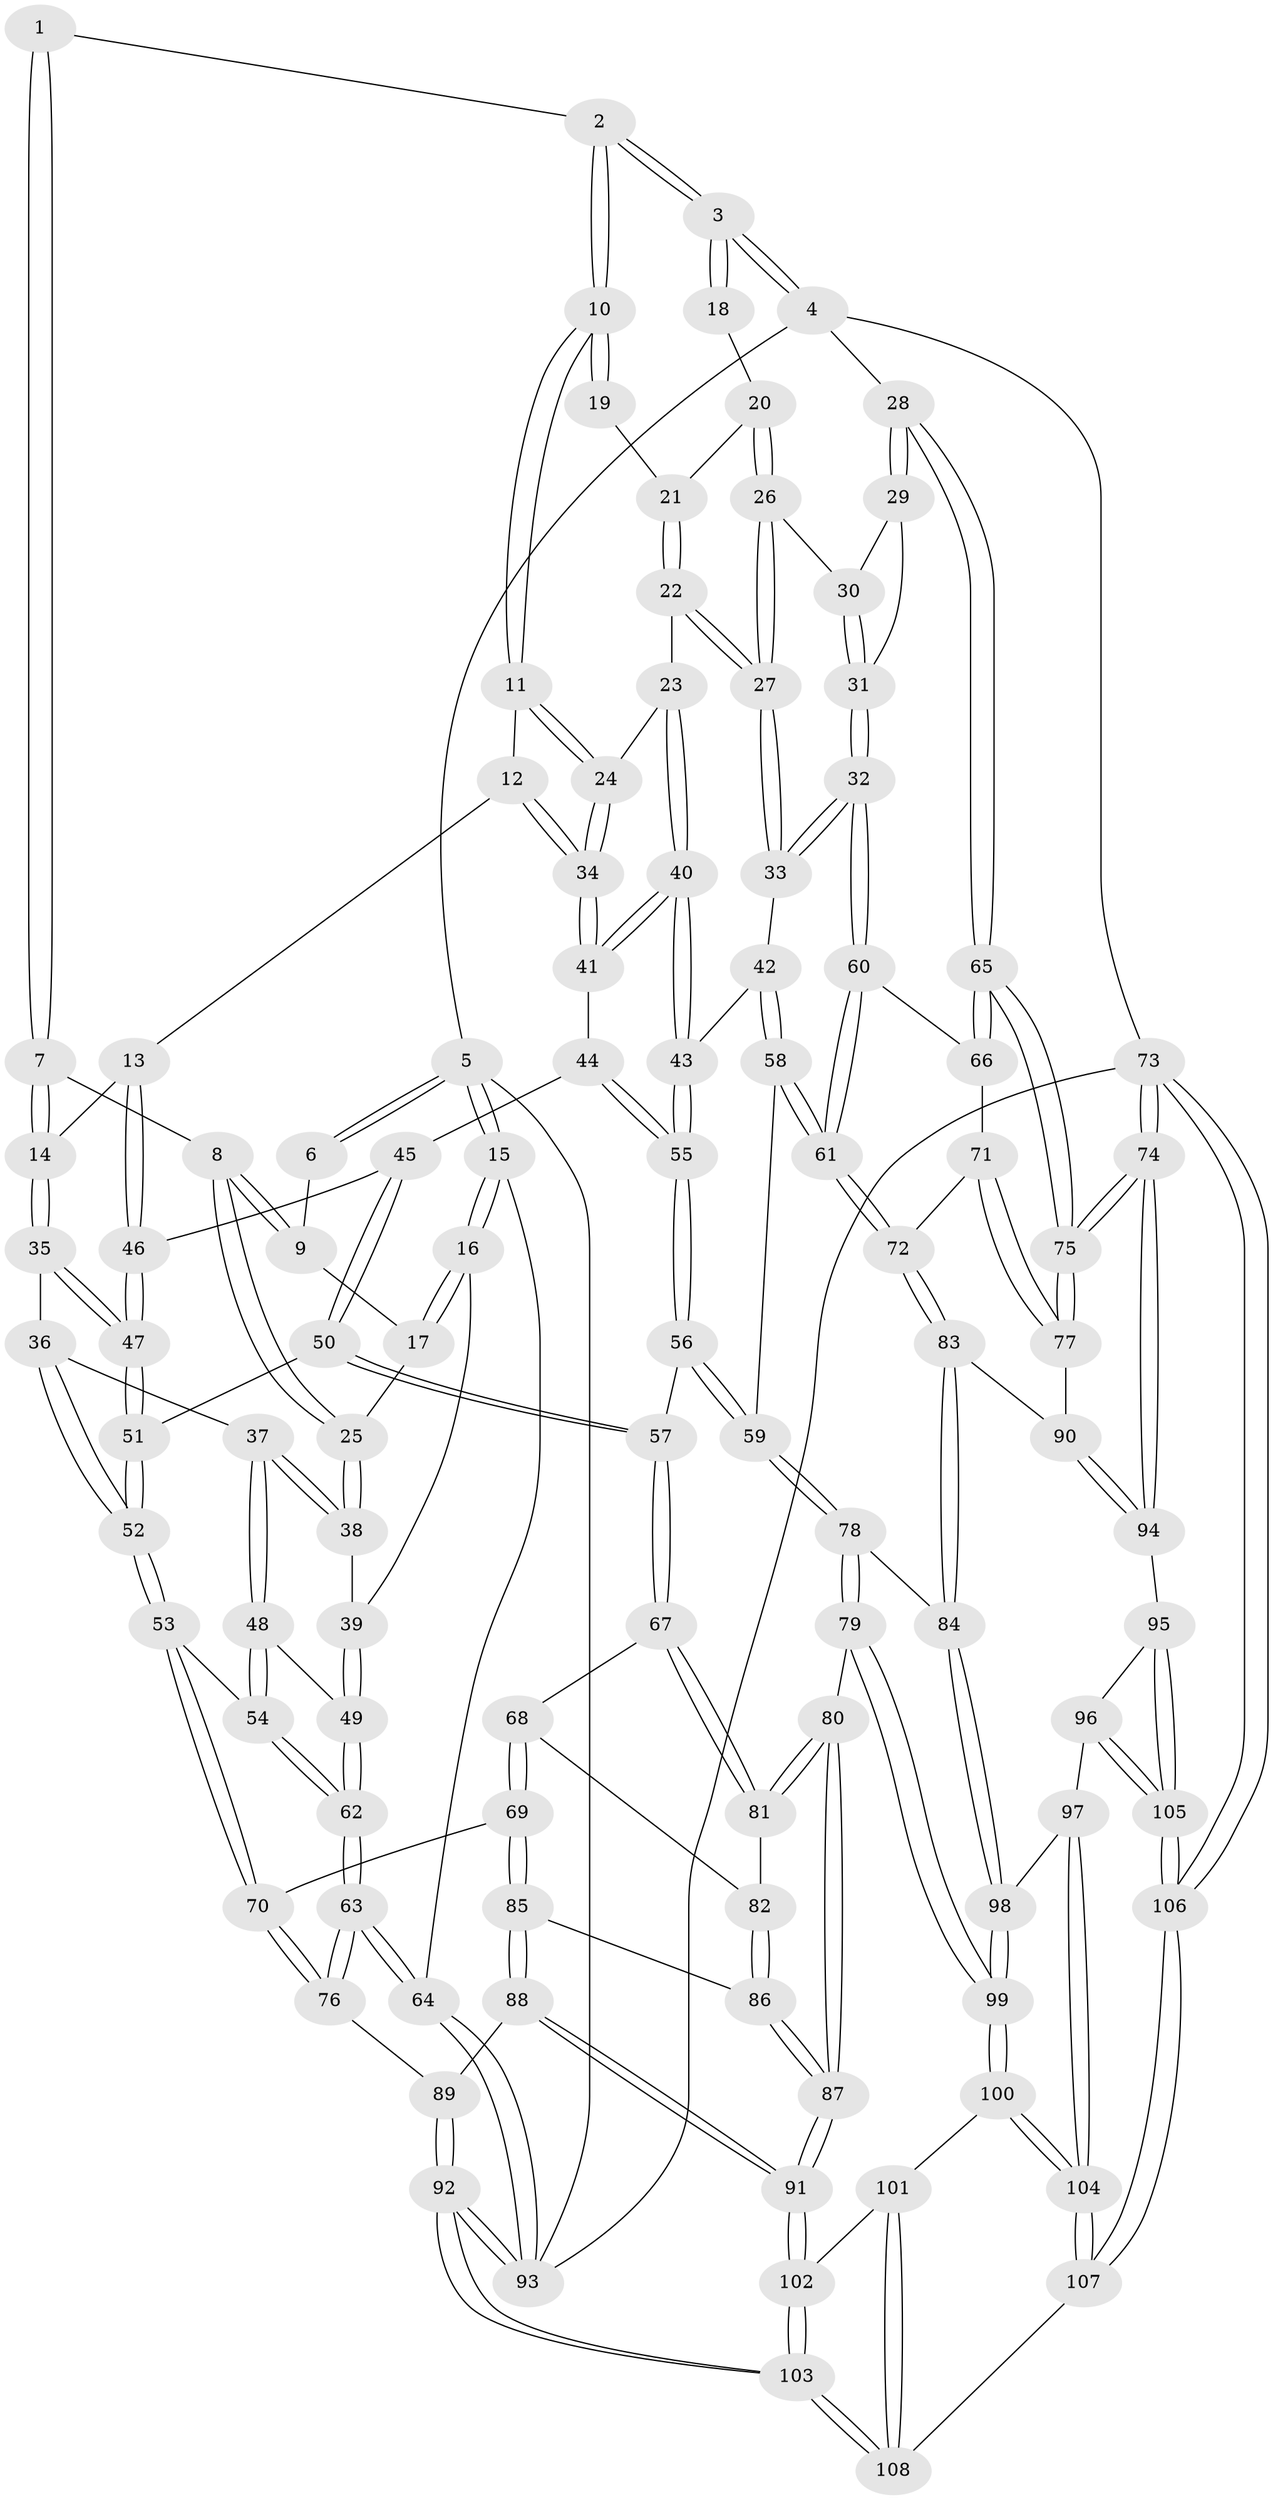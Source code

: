 // Generated by graph-tools (version 1.1) at 2025/02/03/09/25 05:02:00]
// undirected, 108 vertices, 267 edges
graph export_dot {
graph [start="1"]
  node [color=gray90,style=filled];
  1 [pos="+0.443827153251942+0"];
  2 [pos="+0.4702078523132392+0"];
  3 [pos="+1+0"];
  4 [pos="+1+0"];
  5 [pos="+0+0"];
  6 [pos="+0.17741645862719846+0"];
  7 [pos="+0.2527062733513665+0.17703121944169958"];
  8 [pos="+0.2269164382091078+0.17658333734056209"];
  9 [pos="+0.13561938016151312+0.07679219696422115"];
  10 [pos="+0.537777497358555+0.018207316913970092"];
  11 [pos="+0.5097176043473199+0.12706327999644643"];
  12 [pos="+0.47515983715698556+0.17728888191198872"];
  13 [pos="+0.3715499829716561+0.26086856518566376"];
  14 [pos="+0.33760432636314947+0.26132991708043074"];
  15 [pos="+0+0.17832638410164237"];
  16 [pos="+0+0.18520329965643295"];
  17 [pos="+0.006301467824852992+0.1418634301081565"];
  18 [pos="+0.8641927256691602+0.039411995093560435"];
  19 [pos="+0.5489534431638166+0.024803051039120037"];
  20 [pos="+0.8035735787977178+0.15951640033948628"];
  21 [pos="+0.6635652829060672+0.11564924553817453"];
  22 [pos="+0.6652582744491131+0.25664362398654855"];
  23 [pos="+0.6364615839138782+0.26014687484658816"];
  24 [pos="+0.597638031989621+0.2487180930200005"];
  25 [pos="+0.17151688165777584+0.2202381930754035"];
  26 [pos="+0.8055193824746205+0.16662952622078608"];
  27 [pos="+0.7031322135809526+0.2774478697720936"];
  28 [pos="+1+0.13861749479682584"];
  29 [pos="+1+0.22649013466752058"];
  30 [pos="+0.8140417467137814+0.17623867876512517"];
  31 [pos="+0.8530695590083586+0.37108395105191927"];
  32 [pos="+0.8433851788507287+0.4009174985702307"];
  33 [pos="+0.7146525375261269+0.31788747032029246"];
  34 [pos="+0.5425647078417656+0.33476282727505474"];
  35 [pos="+0.3032042141010923+0.31879025568690617"];
  36 [pos="+0.2970910984586057+0.32603478565796645"];
  37 [pos="+0.14362062151334512+0.3349845954719058"];
  38 [pos="+0.12417892246809514+0.299192116485467"];
  39 [pos="+0.022638927817982116+0.2851867349352428"];
  40 [pos="+0.5988221697910602+0.38173733953380046"];
  41 [pos="+0.5414179740226815+0.3507801864966975"];
  42 [pos="+0.6140664482523457+0.3937413987546196"];
  43 [pos="+0.6054683186460265+0.3879642192691785"];
  44 [pos="+0.4982350988573172+0.36464174079145434"];
  45 [pos="+0.44329074703376786+0.3435271252280454"];
  46 [pos="+0.40937242269975316+0.3111163346030258"];
  47 [pos="+0.3725251243910486+0.41061449723045645"];
  48 [pos="+0.14398889984567145+0.3850966532092438"];
  49 [pos="+0.059068063603779655+0.45439164299636986"];
  50 [pos="+0.39005889836549007+0.465933933597687"];
  51 [pos="+0.3816624971641857+0.4623291131694721"];
  52 [pos="+0.2672943059768201+0.45531477896980777"];
  53 [pos="+0.24649732524019424+0.4715966285324818"];
  54 [pos="+0.2432522743497227+0.4704438446895862"];
  55 [pos="+0.4731820031916256+0.49451941601310456"];
  56 [pos="+0.4605682734766972+0.5297265613967649"];
  57 [pos="+0.4568259873658439+0.5300251651754648"];
  58 [pos="+0.6391861457407958+0.4554422795934787"];
  59 [pos="+0.49156457760326505+0.5435072092812148"];
  60 [pos="+0.8454114884166166+0.4122429989262782"];
  61 [pos="+0.7532851319424267+0.5318568991331962"];
  62 [pos="+0+0.5467607927286906"];
  63 [pos="+0+0.6085752280896022"];
  64 [pos="+0+0.6093545163230191"];
  65 [pos="+1+0.41117736582213027"];
  66 [pos="+0.9177301853713189+0.436352501568229"];
  67 [pos="+0.43520126961737715+0.5507028683972498"];
  68 [pos="+0.4318061461541603+0.5521125754734304"];
  69 [pos="+0.28829813135139193+0.5929526213688384"];
  70 [pos="+0.2528721056229843+0.5539668816699219"];
  71 [pos="+0.9596111713676533+0.5772330109056053"];
  72 [pos="+0.7531582874951849+0.5356313443525307"];
  73 [pos="+1+1"];
  74 [pos="+1+0.8829978084945878"];
  75 [pos="+1+0.644682417364669"];
  76 [pos="+0.034779499845841895+0.6566142665679378"];
  77 [pos="+0.9901355697467037+0.6223825241957107"];
  78 [pos="+0.5841600796336007+0.6590531633419292"];
  79 [pos="+0.464990587945585+0.7683753749521383"];
  80 [pos="+0.4316945539642453+0.7669151376272622"];
  81 [pos="+0.42485362804247473+0.6439643217693803"];
  82 [pos="+0.36983653327964683+0.648295096094933"];
  83 [pos="+0.7319778729077397+0.6690639563469192"];
  84 [pos="+0.7314610672023872+0.6693895490172771"];
  85 [pos="+0.2890719888505822+0.6093063732326389"];
  86 [pos="+0.3468938031125334+0.667225310213336"];
  87 [pos="+0.39584829688645456+0.7763219499842395"];
  88 [pos="+0.19892654948225358+0.7722786151781855"];
  89 [pos="+0.0839922636950308+0.7038726905559275"];
  90 [pos="+0.8308568971875776+0.7080853614552661"];
  91 [pos="+0.26767248804004007+0.868843227008161"];
  92 [pos="+0+1"];
  93 [pos="+0+1"];
  94 [pos="+0.9207229143133164+0.8366299331917858"];
  95 [pos="+0.8528789907958706+0.924765947133781"];
  96 [pos="+0.7171004540753884+0.8574904674709314"];
  97 [pos="+0.7090567568252636+0.8510560508493397"];
  98 [pos="+0.7213896905923558+0.7037268975519605"];
  99 [pos="+0.5397872358912923+0.8634090759747748"];
  100 [pos="+0.5515310323434767+0.8994893381005671"];
  101 [pos="+0.5189404226575927+0.9217094964827142"];
  102 [pos="+0.2626240825633783+0.9162799303915224"];
  103 [pos="+0.16812060818078547+1"];
  104 [pos="+0.614167677176531+0.9366574635270908"];
  105 [pos="+0.8075249428242471+1"];
  106 [pos="+0.7971211010956444+1"];
  107 [pos="+0.7127504566519569+1"];
  108 [pos="+0.34242320152916256+1"];
  1 -- 2;
  1 -- 7;
  1 -- 7;
  2 -- 3;
  2 -- 3;
  2 -- 10;
  2 -- 10;
  3 -- 4;
  3 -- 4;
  3 -- 18;
  3 -- 18;
  4 -- 5;
  4 -- 28;
  4 -- 73;
  5 -- 6;
  5 -- 6;
  5 -- 15;
  5 -- 15;
  5 -- 93;
  6 -- 9;
  7 -- 8;
  7 -- 14;
  7 -- 14;
  8 -- 9;
  8 -- 9;
  8 -- 25;
  8 -- 25;
  9 -- 17;
  10 -- 11;
  10 -- 11;
  10 -- 19;
  10 -- 19;
  11 -- 12;
  11 -- 24;
  11 -- 24;
  12 -- 13;
  12 -- 34;
  12 -- 34;
  13 -- 14;
  13 -- 46;
  13 -- 46;
  14 -- 35;
  14 -- 35;
  15 -- 16;
  15 -- 16;
  15 -- 64;
  16 -- 17;
  16 -- 17;
  16 -- 39;
  17 -- 25;
  18 -- 20;
  19 -- 21;
  20 -- 21;
  20 -- 26;
  20 -- 26;
  21 -- 22;
  21 -- 22;
  22 -- 23;
  22 -- 27;
  22 -- 27;
  23 -- 24;
  23 -- 40;
  23 -- 40;
  24 -- 34;
  24 -- 34;
  25 -- 38;
  25 -- 38;
  26 -- 27;
  26 -- 27;
  26 -- 30;
  27 -- 33;
  27 -- 33;
  28 -- 29;
  28 -- 29;
  28 -- 65;
  28 -- 65;
  29 -- 30;
  29 -- 31;
  30 -- 31;
  30 -- 31;
  31 -- 32;
  31 -- 32;
  32 -- 33;
  32 -- 33;
  32 -- 60;
  32 -- 60;
  33 -- 42;
  34 -- 41;
  34 -- 41;
  35 -- 36;
  35 -- 47;
  35 -- 47;
  36 -- 37;
  36 -- 52;
  36 -- 52;
  37 -- 38;
  37 -- 38;
  37 -- 48;
  37 -- 48;
  38 -- 39;
  39 -- 49;
  39 -- 49;
  40 -- 41;
  40 -- 41;
  40 -- 43;
  40 -- 43;
  41 -- 44;
  42 -- 43;
  42 -- 58;
  42 -- 58;
  43 -- 55;
  43 -- 55;
  44 -- 45;
  44 -- 55;
  44 -- 55;
  45 -- 46;
  45 -- 50;
  45 -- 50;
  46 -- 47;
  46 -- 47;
  47 -- 51;
  47 -- 51;
  48 -- 49;
  48 -- 54;
  48 -- 54;
  49 -- 62;
  49 -- 62;
  50 -- 51;
  50 -- 57;
  50 -- 57;
  51 -- 52;
  51 -- 52;
  52 -- 53;
  52 -- 53;
  53 -- 54;
  53 -- 70;
  53 -- 70;
  54 -- 62;
  54 -- 62;
  55 -- 56;
  55 -- 56;
  56 -- 57;
  56 -- 59;
  56 -- 59;
  57 -- 67;
  57 -- 67;
  58 -- 59;
  58 -- 61;
  58 -- 61;
  59 -- 78;
  59 -- 78;
  60 -- 61;
  60 -- 61;
  60 -- 66;
  61 -- 72;
  61 -- 72;
  62 -- 63;
  62 -- 63;
  63 -- 64;
  63 -- 64;
  63 -- 76;
  63 -- 76;
  64 -- 93;
  64 -- 93;
  65 -- 66;
  65 -- 66;
  65 -- 75;
  65 -- 75;
  66 -- 71;
  67 -- 68;
  67 -- 81;
  67 -- 81;
  68 -- 69;
  68 -- 69;
  68 -- 82;
  69 -- 70;
  69 -- 85;
  69 -- 85;
  70 -- 76;
  70 -- 76;
  71 -- 72;
  71 -- 77;
  71 -- 77;
  72 -- 83;
  72 -- 83;
  73 -- 74;
  73 -- 74;
  73 -- 106;
  73 -- 106;
  73 -- 93;
  74 -- 75;
  74 -- 75;
  74 -- 94;
  74 -- 94;
  75 -- 77;
  75 -- 77;
  76 -- 89;
  77 -- 90;
  78 -- 79;
  78 -- 79;
  78 -- 84;
  79 -- 80;
  79 -- 99;
  79 -- 99;
  80 -- 81;
  80 -- 81;
  80 -- 87;
  80 -- 87;
  81 -- 82;
  82 -- 86;
  82 -- 86;
  83 -- 84;
  83 -- 84;
  83 -- 90;
  84 -- 98;
  84 -- 98;
  85 -- 86;
  85 -- 88;
  85 -- 88;
  86 -- 87;
  86 -- 87;
  87 -- 91;
  87 -- 91;
  88 -- 89;
  88 -- 91;
  88 -- 91;
  89 -- 92;
  89 -- 92;
  90 -- 94;
  90 -- 94;
  91 -- 102;
  91 -- 102;
  92 -- 93;
  92 -- 93;
  92 -- 103;
  92 -- 103;
  94 -- 95;
  95 -- 96;
  95 -- 105;
  95 -- 105;
  96 -- 97;
  96 -- 105;
  96 -- 105;
  97 -- 98;
  97 -- 104;
  97 -- 104;
  98 -- 99;
  98 -- 99;
  99 -- 100;
  99 -- 100;
  100 -- 101;
  100 -- 104;
  100 -- 104;
  101 -- 102;
  101 -- 108;
  101 -- 108;
  102 -- 103;
  102 -- 103;
  103 -- 108;
  103 -- 108;
  104 -- 107;
  104 -- 107;
  105 -- 106;
  105 -- 106;
  106 -- 107;
  106 -- 107;
  107 -- 108;
}
